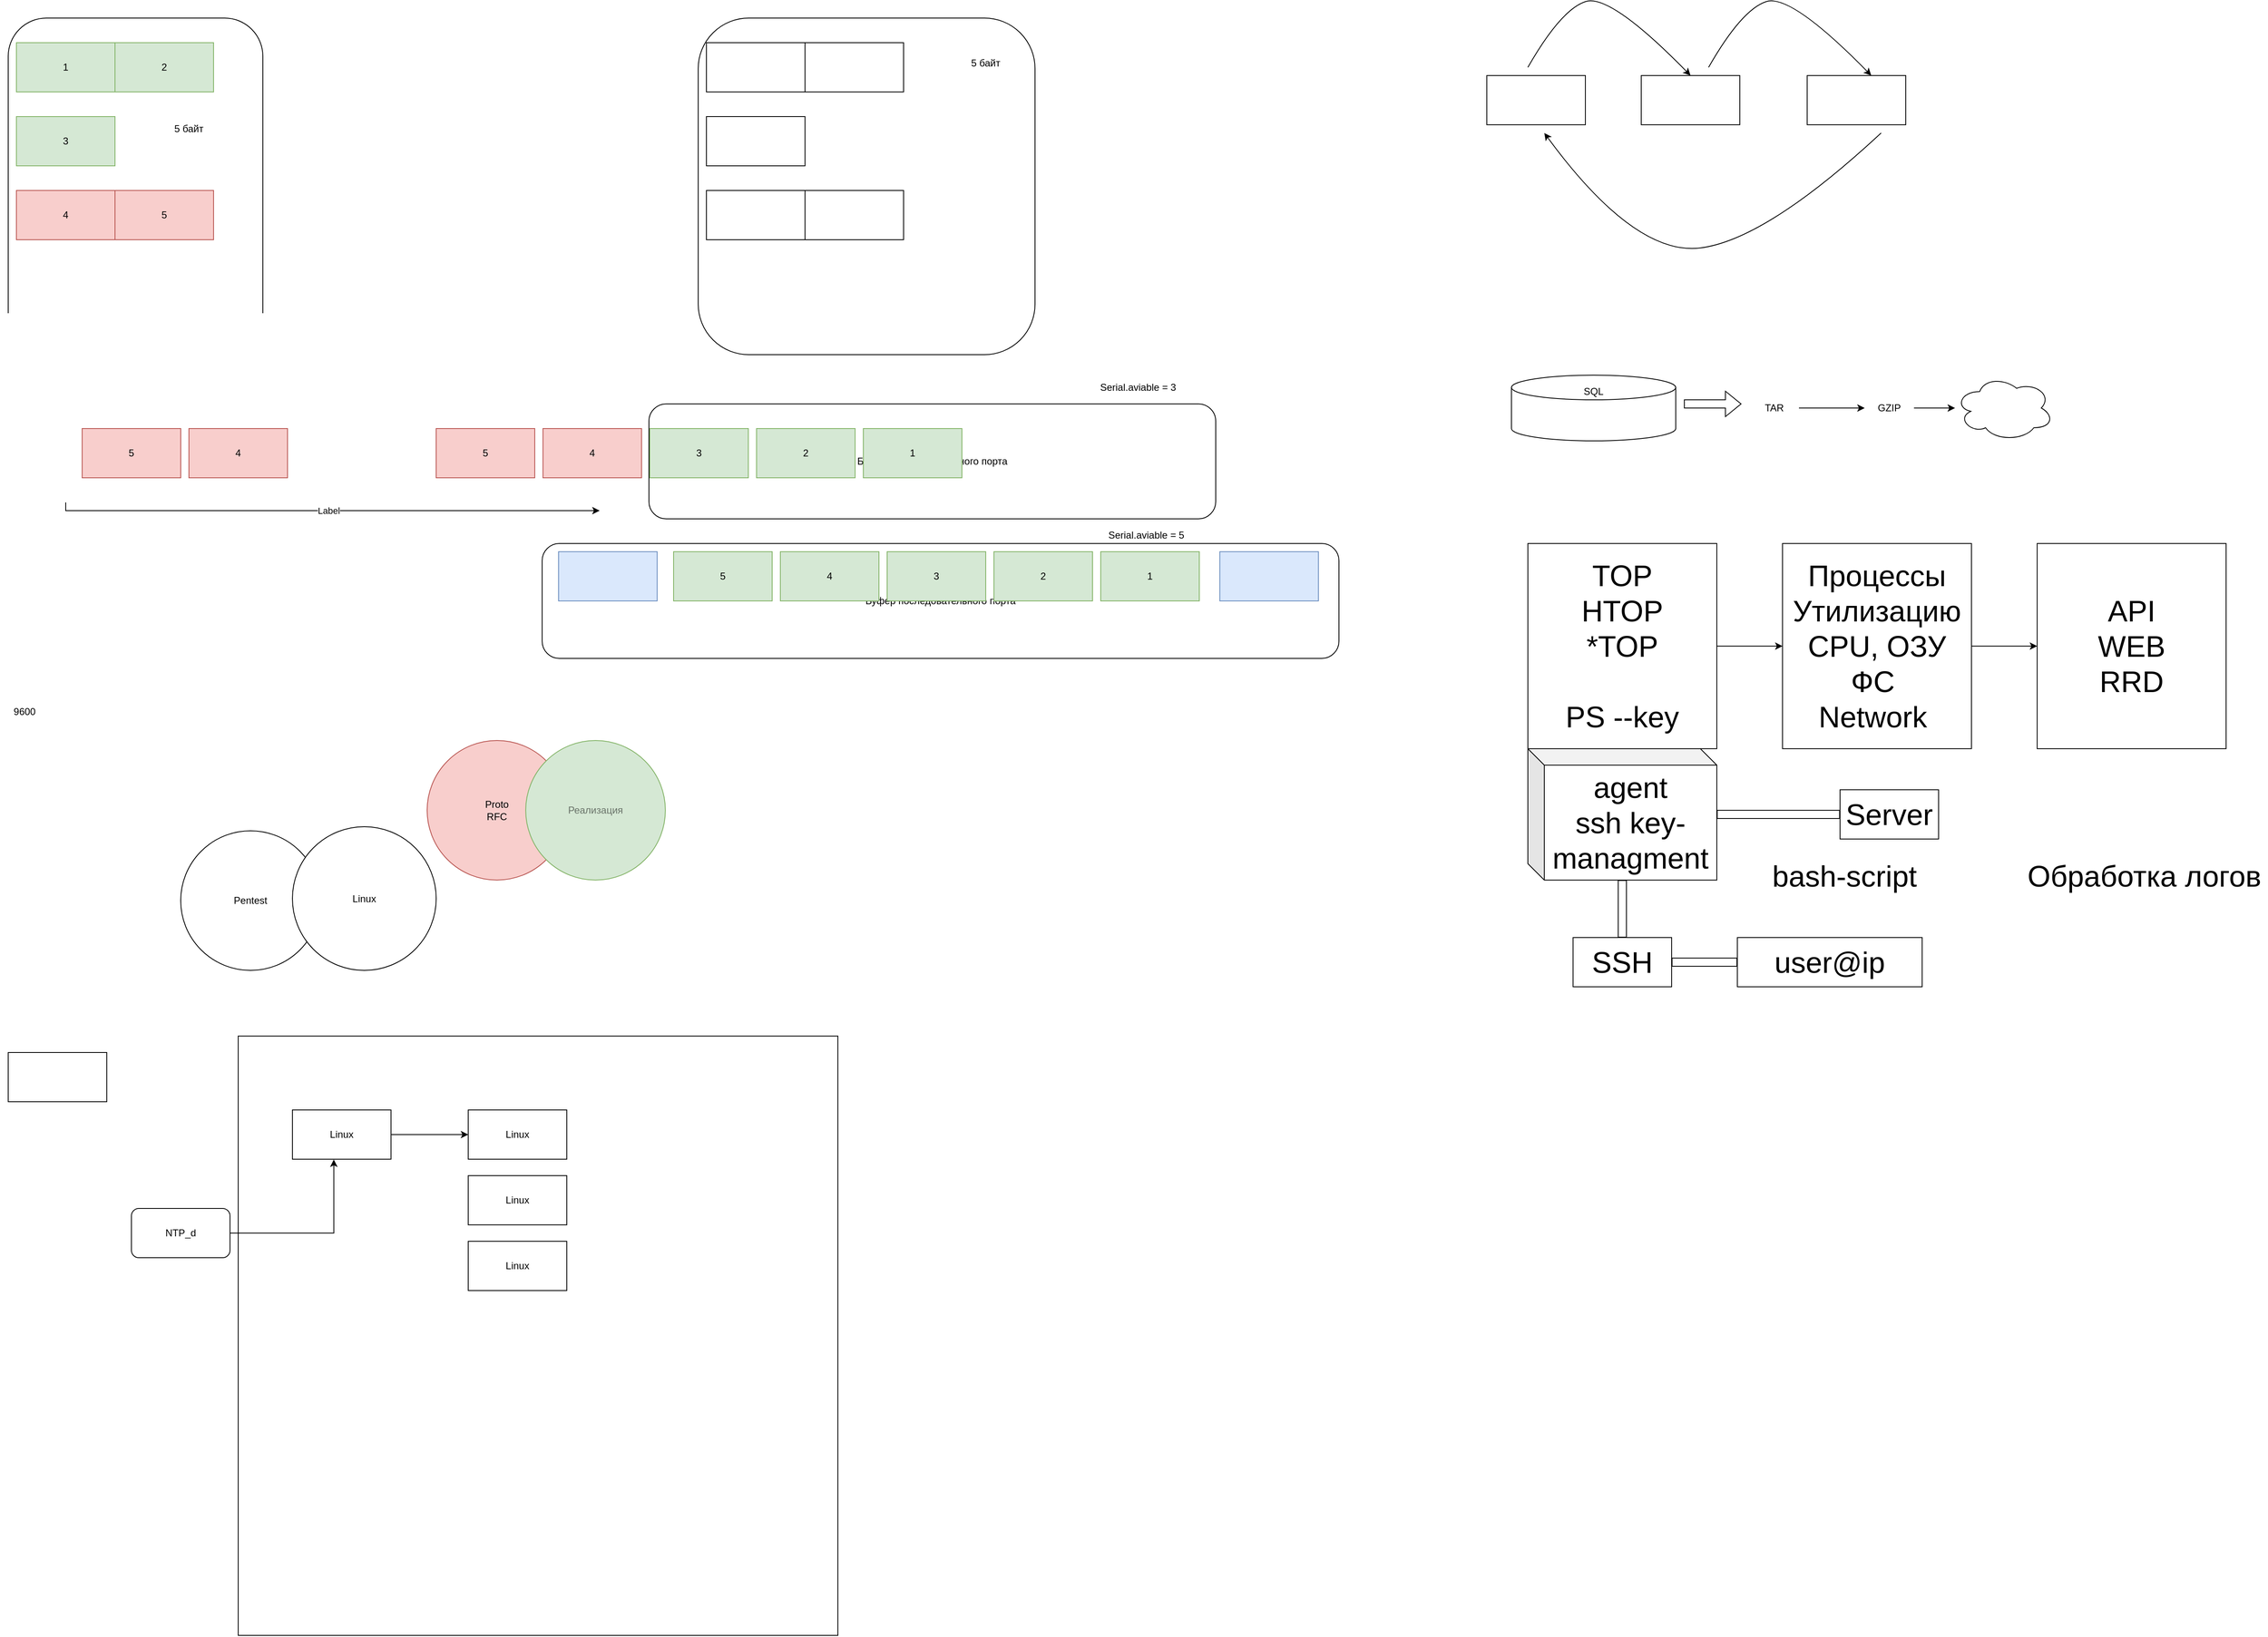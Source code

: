<mxfile version="16.5.3" type="github"><diagram id="mgHoZhXMAMKyi1dD9vLh" name="Page-1"><mxGraphModel dx="1422" dy="762" grid="1" gridSize="10" guides="1" tooltips="1" connect="1" arrows="1" fold="1" page="1" pageScale="1" pageWidth="827" pageHeight="1169" math="0" shadow="0"><root><mxCell id="0"/><mxCell id="1" parent="0"/><mxCell id="zJtn4mZ4iIvfXORFFdKi-33" value="Буфер последовательного порта" style="rounded=1;whiteSpace=wrap;html=1;" parent="1" vertex="1"><mxGeometry x="730" y="710" width="970" height="140" as="geometry"/></mxCell><mxCell id="zJtn4mZ4iIvfXORFFdKi-1" value="" style="rounded=1;whiteSpace=wrap;html=1;" parent="1" vertex="1"><mxGeometry x="80" y="70" width="310" height="410" as="geometry"/></mxCell><mxCell id="zJtn4mZ4iIvfXORFFdKi-2" value="1" style="rounded=0;whiteSpace=wrap;html=1;fillColor=#d5e8d4;strokeColor=#82b366;" parent="1" vertex="1"><mxGeometry x="90" y="100" width="120" height="60" as="geometry"/></mxCell><mxCell id="zJtn4mZ4iIvfXORFFdKi-3" value="2" style="rounded=0;whiteSpace=wrap;html=1;fillColor=#d5e8d4;strokeColor=#82b366;" parent="1" vertex="1"><mxGeometry x="210" y="100" width="120" height="60" as="geometry"/></mxCell><mxCell id="zJtn4mZ4iIvfXORFFdKi-4" value="3" style="rounded=0;whiteSpace=wrap;html=1;fillColor=#d5e8d4;strokeColor=#82b366;" parent="1" vertex="1"><mxGeometry x="90" y="190" width="120" height="60" as="geometry"/></mxCell><mxCell id="zJtn4mZ4iIvfXORFFdKi-5" value="4" style="rounded=0;whiteSpace=wrap;html=1;fillColor=#f8cecc;strokeColor=#b85450;" parent="1" vertex="1"><mxGeometry x="90" y="280" width="120" height="60" as="geometry"/></mxCell><mxCell id="zJtn4mZ4iIvfXORFFdKi-6" value="5" style="rounded=0;whiteSpace=wrap;html=1;fillColor=#f8cecc;strokeColor=#b85450;" parent="1" vertex="1"><mxGeometry x="210" y="280" width="120" height="60" as="geometry"/></mxCell><mxCell id="zJtn4mZ4iIvfXORFFdKi-8" value="5 байт" style="text;html=1;strokeColor=none;fillColor=none;align=center;verticalAlign=middle;whiteSpace=wrap;rounded=0;" parent="1" vertex="1"><mxGeometry x="270" y="190" width="60" height="30" as="geometry"/></mxCell><mxCell id="zJtn4mZ4iIvfXORFFdKi-9" value="" style="rounded=1;whiteSpace=wrap;html=1;" parent="1" vertex="1"><mxGeometry x="920" y="70" width="410" height="410" as="geometry"/></mxCell><mxCell id="zJtn4mZ4iIvfXORFFdKi-10" value="" style="rounded=0;whiteSpace=wrap;html=1;" parent="1" vertex="1"><mxGeometry x="930" y="100" width="120" height="60" as="geometry"/></mxCell><mxCell id="zJtn4mZ4iIvfXORFFdKi-11" value="" style="rounded=0;whiteSpace=wrap;html=1;" parent="1" vertex="1"><mxGeometry x="1050" y="100" width="120" height="60" as="geometry"/></mxCell><mxCell id="zJtn4mZ4iIvfXORFFdKi-12" value="" style="rounded=0;whiteSpace=wrap;html=1;" parent="1" vertex="1"><mxGeometry x="930" y="190" width="120" height="60" as="geometry"/></mxCell><mxCell id="zJtn4mZ4iIvfXORFFdKi-13" value="" style="rounded=0;whiteSpace=wrap;html=1;" parent="1" vertex="1"><mxGeometry x="930" y="280" width="120" height="60" as="geometry"/></mxCell><mxCell id="zJtn4mZ4iIvfXORFFdKi-14" value="" style="rounded=0;whiteSpace=wrap;html=1;" parent="1" vertex="1"><mxGeometry x="1050" y="280" width="120" height="60" as="geometry"/></mxCell><mxCell id="zJtn4mZ4iIvfXORFFdKi-15" value="5 байт" style="text;html=1;strokeColor=none;fillColor=none;align=center;verticalAlign=middle;whiteSpace=wrap;rounded=0;" parent="1" vertex="1"><mxGeometry x="1240" y="110" width="60" height="30" as="geometry"/></mxCell><mxCell id="zJtn4mZ4iIvfXORFFdKi-16" value="Serial.aviable = 5" style="text;html=1;align=center;verticalAlign=middle;resizable=0;points=[];autosize=1;strokeColor=none;fillColor=none;" parent="1" vertex="1"><mxGeometry x="1410" y="690" width="110" height="20" as="geometry"/></mxCell><mxCell id="zJtn4mZ4iIvfXORFFdKi-20" value="4" style="rounded=0;whiteSpace=wrap;html=1;fillColor=#f8cecc;strokeColor=#b85450;" parent="1" vertex="1"><mxGeometry x="300" y="570" width="120" height="60" as="geometry"/></mxCell><mxCell id="zJtn4mZ4iIvfXORFFdKi-21" value="5" style="rounded=0;whiteSpace=wrap;html=1;fillColor=#f8cecc;strokeColor=#b85450;" parent="1" vertex="1"><mxGeometry x="170" y="570" width="120" height="60" as="geometry"/></mxCell><mxCell id="zJtn4mZ4iIvfXORFFdKi-22" value="" style="endArrow=classic;html=1;rounded=0;edgeStyle=orthogonalEdgeStyle;" parent="1" edge="1"><mxGeometry relative="1" as="geometry"><mxPoint x="150" y="660" as="sourcePoint"/><mxPoint x="800" y="670" as="targetPoint"/><Array as="points"><mxPoint x="150" y="670"/></Array></mxGeometry></mxCell><mxCell id="zJtn4mZ4iIvfXORFFdKi-23" value="Label" style="edgeLabel;resizable=0;html=1;align=center;verticalAlign=middle;" parent="zJtn4mZ4iIvfXORFFdKi-22" connectable="0" vertex="1"><mxGeometry relative="1" as="geometry"/></mxCell><mxCell id="zJtn4mZ4iIvfXORFFdKi-24" value="Буфер последовательного порта" style="rounded=1;whiteSpace=wrap;html=1;" parent="1" vertex="1"><mxGeometry x="860" y="540" width="690" height="140" as="geometry"/></mxCell><mxCell id="zJtn4mZ4iIvfXORFFdKi-17" value="1" style="rounded=0;whiteSpace=wrap;html=1;fillColor=#d5e8d4;strokeColor=#82b366;" parent="1" vertex="1"><mxGeometry x="1121" y="570" width="120" height="60" as="geometry"/></mxCell><mxCell id="zJtn4mZ4iIvfXORFFdKi-18" value="2" style="rounded=0;whiteSpace=wrap;html=1;fillColor=#d5e8d4;strokeColor=#82b366;" parent="1" vertex="1"><mxGeometry x="991" y="570" width="120" height="60" as="geometry"/></mxCell><mxCell id="zJtn4mZ4iIvfXORFFdKi-19" value="3" style="rounded=0;whiteSpace=wrap;html=1;fillColor=#d5e8d4;strokeColor=#82b366;" parent="1" vertex="1"><mxGeometry x="861" y="570" width="120" height="60" as="geometry"/></mxCell><mxCell id="zJtn4mZ4iIvfXORFFdKi-25" value="5" style="rounded=0;whiteSpace=wrap;html=1;fillColor=#f8cecc;strokeColor=#b85450;" parent="1" vertex="1"><mxGeometry x="601" y="570" width="120" height="60" as="geometry"/></mxCell><mxCell id="zJtn4mZ4iIvfXORFFdKi-26" value="4" style="rounded=0;whiteSpace=wrap;html=1;fillColor=#f8cecc;strokeColor=#b85450;" parent="1" vertex="1"><mxGeometry x="731" y="570" width="120" height="60" as="geometry"/></mxCell><mxCell id="zJtn4mZ4iIvfXORFFdKi-27" value="1" style="rounded=0;whiteSpace=wrap;html=1;fillColor=#d5e8d4;strokeColor=#82b366;" parent="1" vertex="1"><mxGeometry x="1410" y="720" width="120" height="60" as="geometry"/></mxCell><mxCell id="zJtn4mZ4iIvfXORFFdKi-28" value="2" style="rounded=0;whiteSpace=wrap;html=1;fillColor=#d5e8d4;strokeColor=#82b366;" parent="1" vertex="1"><mxGeometry x="1280" y="720" width="120" height="60" as="geometry"/></mxCell><mxCell id="zJtn4mZ4iIvfXORFFdKi-29" value="3" style="rounded=0;whiteSpace=wrap;html=1;fillColor=#d5e8d4;strokeColor=#82b366;" parent="1" vertex="1"><mxGeometry x="1150" y="720" width="120" height="60" as="geometry"/></mxCell><mxCell id="zJtn4mZ4iIvfXORFFdKi-30" value="5" style="rounded=0;whiteSpace=wrap;html=1;fillColor=#d5e8d4;strokeColor=#82b366;" parent="1" vertex="1"><mxGeometry x="890" y="720" width="120" height="60" as="geometry"/></mxCell><mxCell id="zJtn4mZ4iIvfXORFFdKi-31" value="4" style="rounded=0;whiteSpace=wrap;html=1;fillColor=#d5e8d4;strokeColor=#82b366;" parent="1" vertex="1"><mxGeometry x="1020" y="720" width="120" height="60" as="geometry"/></mxCell><mxCell id="zJtn4mZ4iIvfXORFFdKi-32" value="Serial.aviable = 3" style="text;html=1;align=center;verticalAlign=middle;resizable=0;points=[];autosize=1;strokeColor=none;fillColor=none;" parent="1" vertex="1"><mxGeometry x="1400" y="510" width="110" height="20" as="geometry"/></mxCell><mxCell id="zJtn4mZ4iIvfXORFFdKi-34" value="9600" style="text;html=1;strokeColor=none;fillColor=none;align=center;verticalAlign=middle;whiteSpace=wrap;rounded=0;" parent="1" vertex="1"><mxGeometry x="70" y="900" width="60" height="30" as="geometry"/></mxCell><mxCell id="zJtn4mZ4iIvfXORFFdKi-35" value="" style="rounded=0;whiteSpace=wrap;html=1;fillColor=#dae8fc;strokeColor=#6c8ebf;" parent="1" vertex="1"><mxGeometry x="1555" y="720" width="120" height="60" as="geometry"/></mxCell><mxCell id="zJtn4mZ4iIvfXORFFdKi-36" value="" style="rounded=0;whiteSpace=wrap;html=1;fillColor=#dae8fc;strokeColor=#6c8ebf;" parent="1" vertex="1"><mxGeometry x="750" y="720" width="120" height="60" as="geometry"/></mxCell><mxCell id="zJtn4mZ4iIvfXORFFdKi-37" value="Pentest" style="ellipse;whiteSpace=wrap;html=1;aspect=fixed;" parent="1" vertex="1"><mxGeometry x="290" y="1060" width="170" height="170" as="geometry"/></mxCell><mxCell id="zJtn4mZ4iIvfXORFFdKi-38" value="Linux" style="ellipse;whiteSpace=wrap;html=1;aspect=fixed;" parent="1" vertex="1"><mxGeometry x="426" y="1055" width="175" height="175" as="geometry"/></mxCell><mxCell id="zJtn4mZ4iIvfXORFFdKi-39" value="Proto&lt;br&gt;RFC" style="ellipse;whiteSpace=wrap;html=1;aspect=fixed;fillColor=#f8cecc;strokeColor=#b85450;" parent="1" vertex="1"><mxGeometry x="590" y="950" width="170" height="170" as="geometry"/></mxCell><mxCell id="zJtn4mZ4iIvfXORFFdKi-40" value="Реализация" style="ellipse;whiteSpace=wrap;html=1;aspect=fixed;textOpacity=50;fillColor=#d5e8d4;strokeColor=#82b366;" parent="1" vertex="1"><mxGeometry x="710" y="950" width="170" height="170" as="geometry"/></mxCell><mxCell id="zJtn4mZ4iIvfXORFFdKi-41" value="" style="whiteSpace=wrap;html=1;aspect=fixed;" parent="1" vertex="1"><mxGeometry x="360" y="1310" width="730" height="730" as="geometry"/></mxCell><mxCell id="zJtn4mZ4iIvfXORFFdKi-50" style="edgeStyle=orthogonalEdgeStyle;rounded=0;orthogonalLoop=1;jettySize=auto;html=1;" parent="1" source="zJtn4mZ4iIvfXORFFdKi-42" target="zJtn4mZ4iIvfXORFFdKi-47" edge="1"><mxGeometry relative="1" as="geometry"/></mxCell><mxCell id="zJtn4mZ4iIvfXORFFdKi-42" value="Linux" style="rounded=0;whiteSpace=wrap;html=1;" parent="1" vertex="1"><mxGeometry x="426" y="1400" width="120" height="60" as="geometry"/></mxCell><mxCell id="zJtn4mZ4iIvfXORFFdKi-43" value="" style="rounded=0;whiteSpace=wrap;html=1;" parent="1" vertex="1"><mxGeometry x="80" y="1330" width="120" height="60" as="geometry"/></mxCell><mxCell id="zJtn4mZ4iIvfXORFFdKi-45" style="edgeStyle=orthogonalEdgeStyle;rounded=0;orthogonalLoop=1;jettySize=auto;html=1;entryX=0.42;entryY=1.007;entryDx=0;entryDy=0;entryPerimeter=0;" parent="1" source="zJtn4mZ4iIvfXORFFdKi-44" target="zJtn4mZ4iIvfXORFFdKi-42" edge="1"><mxGeometry relative="1" as="geometry"/></mxCell><mxCell id="zJtn4mZ4iIvfXORFFdKi-44" value="NTP_d" style="rounded=1;whiteSpace=wrap;html=1;" parent="1" vertex="1"><mxGeometry x="230" y="1520" width="120" height="60" as="geometry"/></mxCell><mxCell id="zJtn4mZ4iIvfXORFFdKi-47" value="Linux" style="rounded=0;whiteSpace=wrap;html=1;" parent="1" vertex="1"><mxGeometry x="640" y="1400" width="120" height="60" as="geometry"/></mxCell><mxCell id="zJtn4mZ4iIvfXORFFdKi-48" value="Linux" style="rounded=0;whiteSpace=wrap;html=1;" parent="1" vertex="1"><mxGeometry x="640" y="1480" width="120" height="60" as="geometry"/></mxCell><mxCell id="zJtn4mZ4iIvfXORFFdKi-49" value="Linux" style="rounded=0;whiteSpace=wrap;html=1;" parent="1" vertex="1"><mxGeometry x="640" y="1560" width="120" height="60" as="geometry"/></mxCell><mxCell id="G8LdyGT09QCiOHP81aau-1" value="" style="rounded=0;whiteSpace=wrap;html=1;" parent="1" vertex="1"><mxGeometry x="1880" y="140" width="120" height="60" as="geometry"/></mxCell><mxCell id="G8LdyGT09QCiOHP81aau-2" value="" style="rounded=0;whiteSpace=wrap;html=1;" parent="1" vertex="1"><mxGeometry x="2068" y="140" width="120" height="60" as="geometry"/></mxCell><mxCell id="G8LdyGT09QCiOHP81aau-3" value="" style="rounded=0;whiteSpace=wrap;html=1;" parent="1" vertex="1"><mxGeometry x="2270" y="140" width="120" height="60" as="geometry"/></mxCell><mxCell id="G8LdyGT09QCiOHP81aau-4" value="" style="curved=1;endArrow=classic;html=1;rounded=0;entryX=0.5;entryY=0;entryDx=0;entryDy=0;" parent="1" target="G8LdyGT09QCiOHP81aau-2" edge="1"><mxGeometry width="50" height="50" relative="1" as="geometry"><mxPoint x="1930" y="130" as="sourcePoint"/><mxPoint x="1980" y="80" as="targetPoint"/><Array as="points"><mxPoint x="1970" y="60"/><mxPoint x="2030" y="40"/></Array></mxGeometry></mxCell><mxCell id="G8LdyGT09QCiOHP81aau-5" value="" style="curved=1;endArrow=classic;html=1;rounded=0;entryX=0.5;entryY=0;entryDx=0;entryDy=0;" parent="1" edge="1"><mxGeometry width="50" height="50" relative="1" as="geometry"><mxPoint x="2150" y="130" as="sourcePoint"/><mxPoint x="2348" y="140" as="targetPoint"/><Array as="points"><mxPoint x="2190" y="60"/><mxPoint x="2250" y="40"/></Array></mxGeometry></mxCell><mxCell id="G8LdyGT09QCiOHP81aau-6" value="" style="curved=1;endArrow=classic;html=1;rounded=0;" parent="1" edge="1"><mxGeometry width="50" height="50" relative="1" as="geometry"><mxPoint x="2360" y="210" as="sourcePoint"/><mxPoint x="1950" y="210" as="targetPoint"/><Array as="points"><mxPoint x="2220" y="340"/><mxPoint x="2060" y="360"/></Array></mxGeometry></mxCell><mxCell id="G8LdyGT09QCiOHP81aau-7" value="" style="shape=cylinder3;whiteSpace=wrap;html=1;boundedLbl=1;backgroundOutline=1;size=15;" parent="1" vertex="1"><mxGeometry x="1910" y="505" width="200" height="80" as="geometry"/></mxCell><mxCell id="G8LdyGT09QCiOHP81aau-8" value="SQL" style="text;html=1;strokeColor=none;fillColor=none;align=center;verticalAlign=middle;whiteSpace=wrap;rounded=0;" parent="1" vertex="1"><mxGeometry x="1980" y="510" width="60" height="30" as="geometry"/></mxCell><mxCell id="G8LdyGT09QCiOHP81aau-9" value="" style="shape=flexArrow;endArrow=classic;html=1;rounded=0;" parent="1" edge="1"><mxGeometry width="50" height="50" relative="1" as="geometry"><mxPoint x="2120" y="540" as="sourcePoint"/><mxPoint x="2190" y="540" as="targetPoint"/></mxGeometry></mxCell><mxCell id="G8LdyGT09QCiOHP81aau-12" value="" style="edgeStyle=orthogonalEdgeStyle;rounded=0;orthogonalLoop=1;jettySize=auto;html=1;" parent="1" source="G8LdyGT09QCiOHP81aau-10" target="G8LdyGT09QCiOHP81aau-11" edge="1"><mxGeometry relative="1" as="geometry"/></mxCell><mxCell id="G8LdyGT09QCiOHP81aau-10" value="TAR" style="text;html=1;strokeColor=none;fillColor=none;align=center;verticalAlign=middle;whiteSpace=wrap;rounded=0;" parent="1" vertex="1"><mxGeometry x="2200" y="530" width="60" height="30" as="geometry"/></mxCell><mxCell id="G8LdyGT09QCiOHP81aau-14" value="" style="edgeStyle=orthogonalEdgeStyle;rounded=0;orthogonalLoop=1;jettySize=auto;html=1;" parent="1" source="G8LdyGT09QCiOHP81aau-11" target="G8LdyGT09QCiOHP81aau-13" edge="1"><mxGeometry relative="1" as="geometry"/></mxCell><mxCell id="G8LdyGT09QCiOHP81aau-11" value="GZIP" style="text;html=1;strokeColor=none;fillColor=none;align=center;verticalAlign=middle;whiteSpace=wrap;rounded=0;" parent="1" vertex="1"><mxGeometry x="2340" y="530" width="60" height="30" as="geometry"/></mxCell><mxCell id="G8LdyGT09QCiOHP81aau-13" value="" style="ellipse;shape=cloud;whiteSpace=wrap;html=1;" parent="1" vertex="1"><mxGeometry x="2450" y="505" width="120" height="80" as="geometry"/></mxCell><mxCell id="G8LdyGT09QCiOHP81aau-17" value="" style="edgeStyle=orthogonalEdgeStyle;rounded=0;orthogonalLoop=1;jettySize=auto;html=1;fontSize=36;" parent="1" source="G8LdyGT09QCiOHP81aau-15" target="G8LdyGT09QCiOHP81aau-16" edge="1"><mxGeometry relative="1" as="geometry"/></mxCell><mxCell id="G8LdyGT09QCiOHP81aau-15" value="&lt;font style=&quot;font-size: 36px&quot;&gt;TOP&lt;br&gt;HTOP&lt;br&gt;*TOP&lt;br&gt;&lt;br&gt;PS --key&lt;br&gt;&lt;/font&gt;" style="rounded=0;whiteSpace=wrap;html=1;" parent="1" vertex="1"><mxGeometry x="1930" y="710" width="230" height="250" as="geometry"/></mxCell><mxCell id="G8LdyGT09QCiOHP81aau-19" value="" style="edgeStyle=orthogonalEdgeStyle;rounded=0;orthogonalLoop=1;jettySize=auto;html=1;fontSize=36;" parent="1" source="G8LdyGT09QCiOHP81aau-16" target="G8LdyGT09QCiOHP81aau-18" edge="1"><mxGeometry relative="1" as="geometry"/></mxCell><mxCell id="G8LdyGT09QCiOHP81aau-16" value="&lt;font style=&quot;font-size: 36px&quot;&gt;Процессы&lt;br&gt;Утилизацию CPU, ОЗУ&lt;br&gt;ФС&amp;nbsp;&lt;br&gt;Network&amp;nbsp;&lt;br&gt;&lt;/font&gt;" style="rounded=0;whiteSpace=wrap;html=1;" parent="1" vertex="1"><mxGeometry x="2240" y="710" width="230" height="250" as="geometry"/></mxCell><mxCell id="G8LdyGT09QCiOHP81aau-18" value="&lt;font style=&quot;font-size: 36px&quot;&gt;API&lt;br&gt;WEB&lt;br&gt;RRD&lt;br&gt;&lt;/font&gt;" style="rounded=0;whiteSpace=wrap;html=1;" parent="1" vertex="1"><mxGeometry x="2550" y="710" width="230" height="250" as="geometry"/></mxCell><mxCell id="G8LdyGT09QCiOHP81aau-22" value="" style="edgeStyle=orthogonalEdgeStyle;rounded=0;orthogonalLoop=1;jettySize=auto;html=1;fontSize=36;shape=flexArrow;endArrow=none;endFill=0;" parent="1" source="G8LdyGT09QCiOHP81aau-20" target="G8LdyGT09QCiOHP81aau-21" edge="1"><mxGeometry relative="1" as="geometry"/></mxCell><mxCell id="G8LdyGT09QCiOHP81aau-24" value="" style="edgeStyle=orthogonalEdgeStyle;shape=flexArrow;rounded=0;orthogonalLoop=1;jettySize=auto;html=1;fontSize=36;endArrow=none;endFill=0;" parent="1" source="G8LdyGT09QCiOHP81aau-20" target="G8LdyGT09QCiOHP81aau-23" edge="1"><mxGeometry relative="1" as="geometry"/></mxCell><mxCell id="G8LdyGT09QCiOHP81aau-20" value="agent&lt;br&gt;ssh key-managment" style="shape=cube;whiteSpace=wrap;html=1;boundedLbl=1;backgroundOutline=1;darkOpacity=0.05;darkOpacity2=0.1;fontSize=36;" parent="1" vertex="1"><mxGeometry x="1930" y="960" width="230" height="160" as="geometry"/></mxCell><mxCell id="G8LdyGT09QCiOHP81aau-21" value="Server" style="whiteSpace=wrap;html=1;fontSize=36;" parent="1" vertex="1"><mxGeometry x="2310" y="1010" width="120" height="60" as="geometry"/></mxCell><mxCell id="G8LdyGT09QCiOHP81aau-26" value="" style="edgeStyle=orthogonalEdgeStyle;shape=flexArrow;rounded=0;orthogonalLoop=1;jettySize=auto;html=1;fontSize=36;endArrow=none;endFill=0;" parent="1" source="G8LdyGT09QCiOHP81aau-23" target="G8LdyGT09QCiOHP81aau-25" edge="1"><mxGeometry relative="1" as="geometry"/></mxCell><mxCell id="G8LdyGT09QCiOHP81aau-23" value="SSH" style="whiteSpace=wrap;html=1;fontSize=36;" parent="1" vertex="1"><mxGeometry x="1985" y="1190" width="120" height="60" as="geometry"/></mxCell><mxCell id="G8LdyGT09QCiOHP81aau-25" value="user@ip" style="whiteSpace=wrap;html=1;fontSize=36;" parent="1" vertex="1"><mxGeometry x="2185" y="1190" width="225" height="60" as="geometry"/></mxCell><mxCell id="G8LdyGT09QCiOHP81aau-27" value="bash-script" style="text;html=1;align=center;verticalAlign=middle;resizable=0;points=[];autosize=1;strokeColor=none;fillColor=none;fontSize=36;" parent="1" vertex="1"><mxGeometry x="2220" y="1090" width="190" height="50" as="geometry"/></mxCell><mxCell id="G8LdyGT09QCiOHP81aau-29" value="Обработка логов" style="text;html=1;align=center;verticalAlign=middle;resizable=0;points=[];autosize=1;strokeColor=none;fillColor=none;fontSize=36;" parent="1" vertex="1"><mxGeometry x="2530" y="1090" width="300" height="50" as="geometry"/></mxCell></root></mxGraphModel></diagram></mxfile>